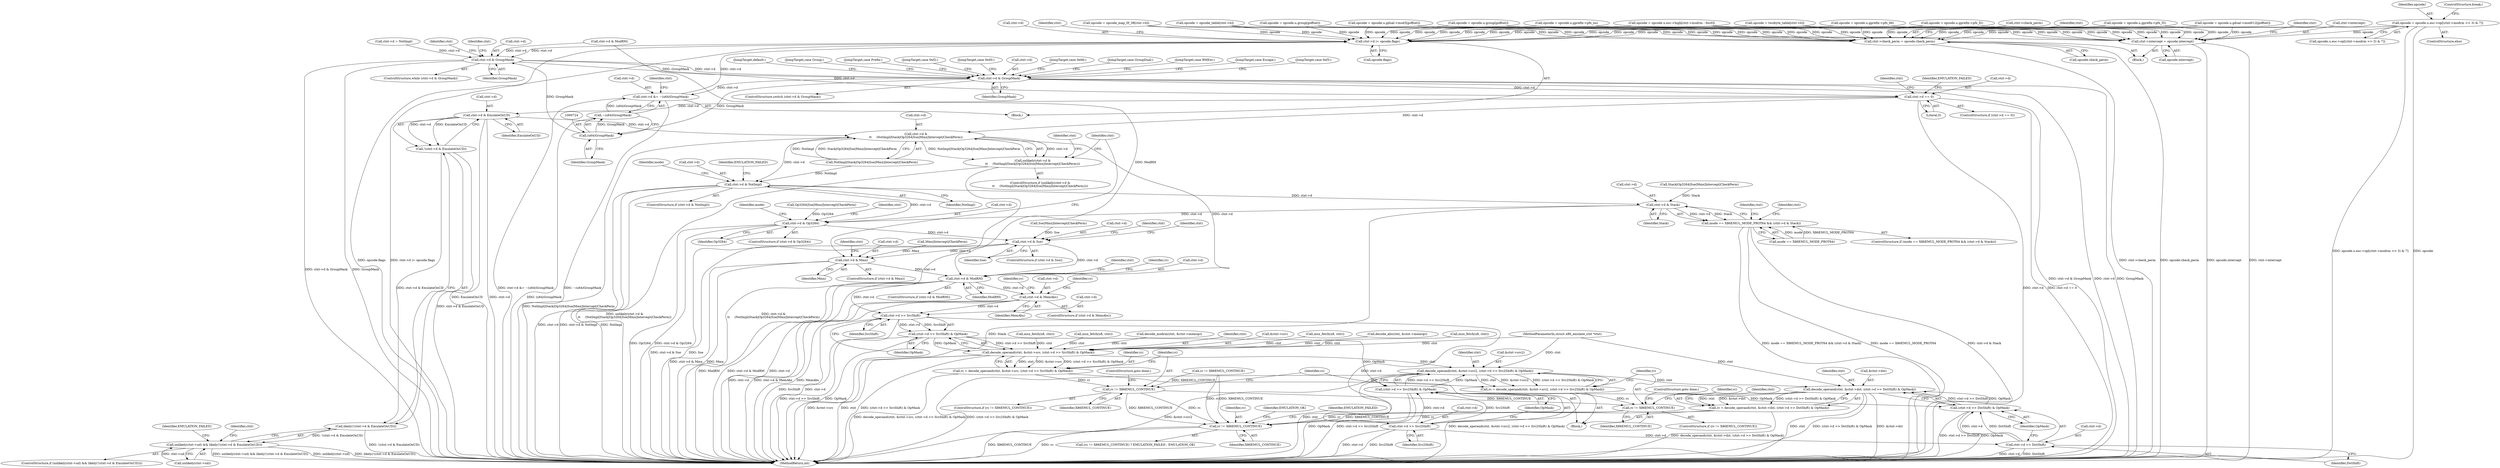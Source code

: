 digraph "0_linux_a430c9166312e1aa3d80bce32374233bdbfeba32@array" {
"1000697" [label="(Call,opcode = opcode.u.esc->op[(ctxt->modrm >> 3) & 7])"];
"1000726" [label="(Call,ctxt->d |= opcode.flags)"];
"1000516" [label="(Call,ctxt->d & GroupMask)"];
"1000523" [label="(Call,ctxt->d & GroupMask)"];
"1000718" [label="(Call,ctxt->d &= ~(u64)GroupMask)"];
"1000723" [label="(Call,(u64)GroupMask)"];
"1000722" [label="(Call,~(u64)GroupMask)"];
"1000734" [label="(Call,ctxt->d == 0)"];
"1000758" [label="(Call,ctxt->d & EmulateOnUD)"];
"1000757" [label="(Call,!(ctxt->d & EmulateOnUD))"];
"1000756" [label="(Call,likely(!(ctxt->d & EmulateOnUD)))"];
"1000751" [label="(Call,unlikely(ctxt->ud) && likely(!(ctxt->d & EmulateOnUD)))"];
"1000767" [label="(Call,ctxt->d &\n\t\t     (NotImpl|Stack|Op3264|Sse|Mmx|Intercept|CheckPerm))"];
"1000766" [label="(Call,unlikely(ctxt->d &\n\t\t     (NotImpl|Stack|Op3264|Sse|Mmx|Intercept|CheckPerm)))"];
"1000800" [label="(Call,ctxt->d & NotImpl)"];
"1000812" [label="(Call,ctxt->d & Stack)"];
"1000808" [label="(Call,mode == X86EMUL_MODE_PROT64 && (ctxt->d & Stack))"];
"1000823" [label="(Call,ctxt->d & Op3264)"];
"1000845" [label="(Call,ctxt->d & Sse)"];
"1000857" [label="(Call,ctxt->d & Mmx)"];
"1000868" [label="(Call,ctxt->d & ModRM)"];
"1000898" [label="(Call,ctxt->d & MemAbs)"];
"1000946" [label="(Call,ctxt->d >> SrcShift)"];
"1000945" [label="(Call,(ctxt->d >> SrcShift) & OpMask)"];
"1000939" [label="(Call,decode_operand(ctxt, &ctxt->src, (ctxt->d >> SrcShift) & OpMask))"];
"1000937" [label="(Call,rc = decode_operand(ctxt, &ctxt->src, (ctxt->d >> SrcShift) & OpMask))"];
"1000953" [label="(Call,rc != X86EMUL_CONTINUE)"];
"1000973" [label="(Call,rc != X86EMUL_CONTINUE)"];
"1001012" [label="(Call,rc != X86EMUL_CONTINUE)"];
"1000959" [label="(Call,decode_operand(ctxt, &ctxt->src2, (ctxt->d >> Src2Shift) & OpMask))"];
"1000957" [label="(Call,rc = decode_operand(ctxt, &ctxt->src2, (ctxt->d >> Src2Shift) & OpMask))"];
"1000979" [label="(Call,decode_operand(ctxt, &ctxt->dst, (ctxt->d >> DstShift) & OpMask))"];
"1000977" [label="(Call,rc = decode_operand(ctxt, &ctxt->dst, (ctxt->d >> DstShift) & OpMask))"];
"1000965" [label="(Call,(ctxt->d >> Src2Shift) & OpMask)"];
"1000985" [label="(Call,(ctxt->d >> DstShift) & OpMask)"];
"1000966" [label="(Call,ctxt->d >> Src2Shift)"];
"1000986" [label="(Call,ctxt->d >> DstShift)"];
"1000785" [label="(Call,ctxt->check_perm = opcode.check_perm)"];
"1000792" [label="(Call,ctxt->intercept = opcode.intercept)"];
"1000641" [label="(Call,opcode = opcode.u.gprefix->pfx_66)"];
"1000465" [label="(Call,ctxt->d & ModRM)"];
"1000939" [label="(Call,decode_operand(ctxt, &ctxt->src, (ctxt->d >> SrcShift) & OpMask))"];
"1000697" [label="(Call,opcode = opcode.u.esc->op[(ctxt->modrm >> 3) & 7])"];
"1000640" [label="(JumpTarget,case 0x66:)"];
"1000767" [label="(Call,ctxt->d &\n\t\t     (NotImpl|Stack|Op3264|Sse|Mmx|Intercept|CheckPerm))"];
"1000810" [label="(Identifier,mode)"];
"1000900" [label="(Identifier,ctxt)"];
"1000549" [label="(JumpTarget,case GroupDual:)"];
"1000902" [label="(Identifier,MemAbs)"];
"1001011" [label="(Call,(rc != X86EMUL_CONTINUE) ? EMULATION_FAILED : EMULATION_OK)"];
"1000845" [label="(Call,ctxt->d & Sse)"];
"1000726" [label="(Call,ctxt->d |= opcode.flags)"];
"1000447" [label="(Call,insn_fetch(u8, ctxt))"];
"1000591" [label="(JumpTarget,case RMExt:)"];
"1000756" [label="(Call,likely(!(ctxt->d & EmulateOnUD)))"];
"1000800" [label="(Call,ctxt->d & NotImpl)"];
"1000812" [label="(Call,ctxt->d & Stack)"];
"1000813" [label="(Call,ctxt->d)"];
"1001014" [label="(Identifier,X86EMUL_CONTINUE)"];
"1000786" [label="(Call,ctxt->check_perm)"];
"1000759" [label="(Call,ctxt->d)"];
"1000875" [label="(Identifier,rc)"];
"1000959" [label="(Call,decode_operand(ctxt, &ctxt->src2, (ctxt->d >> Src2Shift) & OpMask))"];
"1000967" [label="(Call,ctxt->d)"];
"1000785" [label="(Call,ctxt->check_perm = opcode.check_perm)"];
"1000987" [label="(Call,ctxt->d)"];
"1000858" [label="(Call,ctxt->d)"];
"1001017" [label="(MethodReturn,int)"];
"1000861" [label="(Identifier,Mmx)"];
"1000846" [label="(Call,ctxt->d)"];
"1000956" [label="(ControlStructure,goto done;)"];
"1000824" [label="(Call,ctxt->d)"];
"1000831" [label="(Identifier,mode)"];
"1000947" [label="(Call,ctxt->d)"];
"1000794" [label="(Identifier,ctxt)"];
"1000905" [label="(Call,decode_abs(ctxt, &ctxt->memop))"];
"1000978" [label="(Identifier,rc)"];
"1000567" [label="(Call,opcode = opcode.u.gdual->mod3[goffset])"];
"1001016" [label="(Identifier,EMULATION_OK)"];
"1000751" [label="(Call,unlikely(ctxt->ud) && likely(!(ctxt->d & EmulateOnUD)))"];
"1000809" [label="(Call,mode == X86EMUL_MODE_PROT64)"];
"1000719" [label="(Call,ctxt->d)"];
"1000867" [label="(ControlStructure,if (ctxt->d & ModRM))"];
"1000985" [label="(Call,(ctxt->d >> DstShift) & OpMask)"];
"1000277" [label="(Call,insn_fetch(u8, ctxt))"];
"1000696" [label="(ControlStructure,else)"];
"1000722" [label="(Call,~(u64)GroupMask)"];
"1000971" [label="(Identifier,OpMask)"];
"1000789" [label="(Call,opcode.check_perm)"];
"1000808" [label="(Call,mode == X86EMUL_MODE_PROT64 && (ctxt->d & Stack))"];
"1000804" [label="(Identifier,NotImpl)"];
"1000515" [label="(ControlStructure,while (ctxt->d & GroupMask))"];
"1000825" [label="(Identifier,ctxt)"];
"1000938" [label="(Identifier,rc)"];
"1000872" [label="(Identifier,ModRM)"];
"1000579" [label="(Call,opcode = opcode.u.gdual->mod012[goffset])"];
"1000762" [label="(Identifier,EmulateOnUD)"];
"1000975" [label="(Identifier,X86EMUL_CONTINUE)"];
"1000990" [label="(Identifier,DstShift)"];
"1000868" [label="(Call,ctxt->d & ModRM)"];
"1000424" [label="(Call,opcode = twobyte_table[ctxt->b])"];
"1000951" [label="(Identifier,OpMask)"];
"1000952" [label="(ControlStructure,if (rc != X86EMUL_CONTINUE))"];
"1000510" [label="(Call,ctxt->d = NotImpl)"];
"1000699" [label="(Call,opcode.u.esc->op[(ctxt->modrm >> 3) & 7])"];
"1000844" [label="(ControlStructure,if (ctxt->d & Sse))"];
"1000779" [label="(Call,Mmx|Intercept|CheckPerm)"];
"1000750" [label="(ControlStructure,if (unlikely(ctxt->ud) && likely(!(ctxt->d & EmulateOnUD))))"];
"1000516" [label="(Call,ctxt->d & GroupMask)"];
"1000955" [label="(Identifier,X86EMUL_CONTINUE)"];
"1000980" [label="(Identifier,ctxt)"];
"1000520" [label="(Identifier,GroupMask)"];
"1000674" [label="(JumpTarget,case Escape:)"];
"1000787" [label="(Identifier,ctxt)"];
"1001015" [label="(Identifier,EMULATION_FAILED)"];
"1000945" [label="(Call,(ctxt->d >> SrcShift) & OpMask)"];
"1000960" [label="(Identifier,ctxt)"];
"1000801" [label="(Call,ctxt->d)"];
"1001012" [label="(Call,rc != X86EMUL_CONTINUE)"];
"1000991" [label="(Identifier,OpMask)"];
"1000913" [label="(Identifier,rc)"];
"1000652" [label="(Call,opcode = opcode.u.gprefix->pfx_f2)"];
"1000899" [label="(Call,ctxt->d)"];
"1000764" [label="(Identifier,EMULATION_FAILED)"];
"1000450" [label="(Call,opcode = opcode_map_0f_38[ctxt->b])"];
"1000768" [label="(Call,ctxt->d)"];
"1000827" [label="(Identifier,Op3264)"];
"1000730" [label="(Call,opcode.flags)"];
"1000961" [label="(Call,&ctxt->src2)"];
"1000662" [label="(JumpTarget,case 0xf3:)"];
"1000725" [label="(Identifier,GroupMask)"];
"1000757" [label="(Call,!(ctxt->d & EmulateOnUD))"];
"1000823" [label="(Call,ctxt->d & Op3264)"];
"1000792" [label="(Call,ctxt->intercept = opcode.intercept)"];
"1000474" [label="(Call,insn_fetch(u8, ctxt))"];
"1000727" [label="(Call,ctxt->d)"];
"1000802" [label="(Identifier,ctxt)"];
"1000771" [label="(Call,NotImpl|Stack|Op3264|Sse|Mmx|Intercept|CheckPerm)"];
"1000740" [label="(Identifier,EMULATION_FAILED)"];
"1000735" [label="(Call,ctxt->d)"];
"1000723" [label="(Call,(u64)GroupMask)"];
"1000775" [label="(Call,Op3264|Sse|Mmx|Intercept|CheckPerm)"];
"1000994" [label="(Identifier,ctxt)"];
"1000856" [label="(ControlStructure,if (ctxt->d & Mmx))"];
"1000904" [label="(Identifier,rc)"];
"1000957" [label="(Call,rc = decode_operand(ctxt, &ctxt->src2, (ctxt->d >> Src2Shift) & OpMask))"];
"1000539" [label="(Call,opcode = opcode.u.group[goffset])"];
"1000972" [label="(ControlStructure,if (rc != X86EMUL_CONTINUE))"];
"1000698" [label="(Identifier,opcode)"];
"1000870" [label="(Identifier,ctxt)"];
"1000954" [label="(Identifier,rc)"];
"1000793" [label="(Call,ctxt->intercept)"];
"1000966" [label="(Call,ctxt->d >> Src2Shift)"];
"1000977" [label="(Call,rc = decode_operand(ctxt, &ctxt->dst, (ctxt->d >> DstShift) & OpMask))"];
"1000630" [label="(Call,opcode = opcode.u.gprefix->pfx_no)"];
"1000973" [label="(Call,rc != X86EMUL_CONTINUE)"];
"1000421" [label="(Call,insn_fetch(u8, ctxt))"];
"1000898" [label="(Call,ctxt->d & MemAbs)"];
"1000522" [label="(ControlStructure,switch (ctxt->d & GroupMask))"];
"1000715" [label="(JumpTarget,default:)"];
"1000819" [label="(Identifier,ctxt)"];
"1000937" [label="(Call,rc = decode_operand(ctxt, &ctxt->src, (ctxt->d >> SrcShift) & OpMask))"];
"1000718" [label="(Call,ctxt->d &= ~(u64)GroupMask)"];
"1000758" [label="(Call,ctxt->d & EmulateOnUD)"];
"1000766" [label="(Call,unlikely(ctxt->d &\n\t\t     (NotImpl|Stack|Op3264|Sse|Mmx|Intercept|CheckPerm)))"];
"1000974" [label="(Identifier,rc)"];
"1000859" [label="(Identifier,ctxt)"];
"1000849" [label="(Identifier,Sse)"];
"1000796" [label="(Call,opcode.intercept)"];
"1000876" [label="(Call,decode_modrm(ctxt, &ctxt->memop))"];
"1000979" [label="(Call,decode_operand(ctxt, &ctxt->dst, (ctxt->d >> DstShift) & OpMask))"];
"1000852" [label="(Identifier,ctxt)"];
"1000816" [label="(Identifier,Stack)"];
"1000950" [label="(Identifier,SrcShift)"];
"1000529" [label="(JumpTarget,case Group:)"];
"1000965" [label="(Call,(ctxt->d >> Src2Shift) & OpMask)"];
"1000609" [label="(JumpTarget,case Prefix:)"];
"1000912" [label="(Call,rc != X86EMUL_CONTINUE)"];
"1000681" [label="(Call,opcode = opcode.u.esc->high[ctxt->modrm - 0xc0])"];
"1000738" [label="(Literal,0)"];
"1000981" [label="(Call,&ctxt->dst)"];
"1000869" [label="(Call,ctxt->d)"];
"1000736" [label="(Identifier,ctxt)"];
"1000777" [label="(Call,Sse|Mmx|Intercept|CheckPerm)"];
"1000752" [label="(Call,unlikely(ctxt->ud))"];
"1000769" [label="(Identifier,ctxt)"];
"1000784" [label="(Block,)"];
"1000847" [label="(Identifier,ctxt)"];
"1000527" [label="(Identifier,GroupMask)"];
"1000946" [label="(Call,ctxt->d >> SrcShift)"];
"1000857" [label="(Call,ctxt->d & Mmx)"];
"1000807" [label="(ControlStructure,if (mode == X86EMUL_MODE_PROT64 && (ctxt->d & Stack)))"];
"1000958" [label="(Identifier,rc)"];
"1000525" [label="(Identifier,ctxt)"];
"1000517" [label="(Call,ctxt->d)"];
"1000733" [label="(ControlStructure,if (ctxt->d == 0))"];
"1000133" [label="(Block,)"];
"1000864" [label="(Identifier,ctxt)"];
"1000651" [label="(JumpTarget,case 0xf2:)"];
"1000986" [label="(Call,ctxt->d >> DstShift)"];
"1000734" [label="(Call,ctxt->d == 0)"];
"1000629" [label="(JumpTarget,case 0x00:)"];
"1000663" [label="(Call,opcode = opcode.u.gprefix->pfx_f3)"];
"1000728" [label="(Identifier,ctxt)"];
"1000523" [label="(Call,ctxt->d & GroupMask)"];
"1000806" [label="(Identifier,EMULATION_FAILED)"];
"1000940" [label="(Identifier,ctxt)"];
"1000953" [label="(Call,rc != X86EMUL_CONTINUE)"];
"1000398" [label="(Call,opcode = opcode_table[ctxt->b])"];
"1000897" [label="(ControlStructure,if (ctxt->d & MemAbs))"];
"1000743" [label="(Identifier,ctxt)"];
"1000976" [label="(ControlStructure,goto done;)"];
"1000524" [label="(Call,ctxt->d)"];
"1000970" [label="(Identifier,Src2Shift)"];
"1000941" [label="(Call,&ctxt->src)"];
"1000521" [label="(Block,)"];
"1001013" [label="(Identifier,rc)"];
"1000773" [label="(Call,Stack|Op3264|Sse|Mmx|Intercept|CheckPerm)"];
"1000799" [label="(ControlStructure,if (ctxt->d & NotImpl))"];
"1000130" [label="(MethodParameterIn,struct x86_emulate_ctxt *ctxt)"];
"1000599" [label="(Call,opcode = opcode.u.group[goffset])"];
"1000714" [label="(ControlStructure,break;)"];
"1000822" [label="(ControlStructure,if (ctxt->d & Op3264))"];
"1000765" [label="(ControlStructure,if (unlikely(ctxt->d &\n\t\t     (NotImpl|Stack|Op3264|Sse|Mmx|Intercept|CheckPerm))))"];
"1000518" [label="(Identifier,ctxt)"];
"1000697" -> "1000696"  [label="AST: "];
"1000697" -> "1000699"  [label="CFG: "];
"1000698" -> "1000697"  [label="AST: "];
"1000699" -> "1000697"  [label="AST: "];
"1000714" -> "1000697"  [label="CFG: "];
"1000697" -> "1001017"  [label="DDG: opcode.u.esc->op[(ctxt->modrm >> 3) & 7]"];
"1000697" -> "1001017"  [label="DDG: opcode"];
"1000697" -> "1000726"  [label="DDG: opcode"];
"1000697" -> "1000785"  [label="DDG: opcode"];
"1000697" -> "1000792"  [label="DDG: opcode"];
"1000726" -> "1000521"  [label="AST: "];
"1000726" -> "1000730"  [label="CFG: "];
"1000727" -> "1000726"  [label="AST: "];
"1000730" -> "1000726"  [label="AST: "];
"1000518" -> "1000726"  [label="CFG: "];
"1000726" -> "1001017"  [label="DDG: opcode.flags"];
"1000726" -> "1001017"  [label="DDG: ctxt->d |= opcode.flags"];
"1000726" -> "1000516"  [label="DDG: ctxt->d"];
"1000718" -> "1000726"  [label="DDG: ctxt->d"];
"1000539" -> "1000726"  [label="DDG: opcode"];
"1000567" -> "1000726"  [label="DDG: opcode"];
"1000663" -> "1000726"  [label="DDG: opcode"];
"1000630" -> "1000726"  [label="DDG: opcode"];
"1000599" -> "1000726"  [label="DDG: opcode"];
"1000450" -> "1000726"  [label="DDG: opcode"];
"1000641" -> "1000726"  [label="DDG: opcode"];
"1000398" -> "1000726"  [label="DDG: opcode"];
"1000681" -> "1000726"  [label="DDG: opcode"];
"1000579" -> "1000726"  [label="DDG: opcode"];
"1000652" -> "1000726"  [label="DDG: opcode"];
"1000424" -> "1000726"  [label="DDG: opcode"];
"1000516" -> "1000515"  [label="AST: "];
"1000516" -> "1000520"  [label="CFG: "];
"1000517" -> "1000516"  [label="AST: "];
"1000520" -> "1000516"  [label="AST: "];
"1000525" -> "1000516"  [label="CFG: "];
"1000736" -> "1000516"  [label="CFG: "];
"1000516" -> "1001017"  [label="DDG: GroupMask"];
"1000516" -> "1001017"  [label="DDG: ctxt->d & GroupMask"];
"1000510" -> "1000516"  [label="DDG: ctxt->d"];
"1000465" -> "1000516"  [label="DDG: ctxt->d"];
"1000723" -> "1000516"  [label="DDG: GroupMask"];
"1000516" -> "1000523"  [label="DDG: ctxt->d"];
"1000516" -> "1000523"  [label="DDG: GroupMask"];
"1000516" -> "1000734"  [label="DDG: ctxt->d"];
"1000523" -> "1000522"  [label="AST: "];
"1000523" -> "1000527"  [label="CFG: "];
"1000524" -> "1000523"  [label="AST: "];
"1000527" -> "1000523"  [label="AST: "];
"1000529" -> "1000523"  [label="CFG: "];
"1000549" -> "1000523"  [label="CFG: "];
"1000591" -> "1000523"  [label="CFG: "];
"1000609" -> "1000523"  [label="CFG: "];
"1000629" -> "1000523"  [label="CFG: "];
"1000640" -> "1000523"  [label="CFG: "];
"1000651" -> "1000523"  [label="CFG: "];
"1000662" -> "1000523"  [label="CFG: "];
"1000674" -> "1000523"  [label="CFG: "];
"1000715" -> "1000523"  [label="CFG: "];
"1000523" -> "1001017"  [label="DDG: ctxt->d"];
"1000523" -> "1001017"  [label="DDG: GroupMask"];
"1000523" -> "1001017"  [label="DDG: ctxt->d & GroupMask"];
"1000523" -> "1000718"  [label="DDG: ctxt->d"];
"1000523" -> "1000723"  [label="DDG: GroupMask"];
"1000523" -> "1000734"  [label="DDG: ctxt->d"];
"1000718" -> "1000521"  [label="AST: "];
"1000718" -> "1000722"  [label="CFG: "];
"1000719" -> "1000718"  [label="AST: "];
"1000722" -> "1000718"  [label="AST: "];
"1000728" -> "1000718"  [label="CFG: "];
"1000718" -> "1001017"  [label="DDG: ctxt->d &= ~(u64)GroupMask"];
"1000718" -> "1001017"  [label="DDG: ~(u64)GroupMask"];
"1000722" -> "1000718"  [label="DDG: (u64)GroupMask"];
"1000723" -> "1000722"  [label="AST: "];
"1000723" -> "1000725"  [label="CFG: "];
"1000724" -> "1000723"  [label="AST: "];
"1000725" -> "1000723"  [label="AST: "];
"1000722" -> "1000723"  [label="CFG: "];
"1000723" -> "1000722"  [label="DDG: GroupMask"];
"1000722" -> "1001017"  [label="DDG: (u64)GroupMask"];
"1000734" -> "1000733"  [label="AST: "];
"1000734" -> "1000738"  [label="CFG: "];
"1000735" -> "1000734"  [label="AST: "];
"1000738" -> "1000734"  [label="AST: "];
"1000740" -> "1000734"  [label="CFG: "];
"1000743" -> "1000734"  [label="CFG: "];
"1000734" -> "1001017"  [label="DDG: ctxt->d"];
"1000734" -> "1001017"  [label="DDG: ctxt->d == 0"];
"1000734" -> "1000758"  [label="DDG: ctxt->d"];
"1000734" -> "1000767"  [label="DDG: ctxt->d"];
"1000758" -> "1000757"  [label="AST: "];
"1000758" -> "1000762"  [label="CFG: "];
"1000759" -> "1000758"  [label="AST: "];
"1000762" -> "1000758"  [label="AST: "];
"1000757" -> "1000758"  [label="CFG: "];
"1000758" -> "1001017"  [label="DDG: EmulateOnUD"];
"1000758" -> "1001017"  [label="DDG: ctxt->d"];
"1000758" -> "1000757"  [label="DDG: ctxt->d"];
"1000758" -> "1000757"  [label="DDG: EmulateOnUD"];
"1000758" -> "1000767"  [label="DDG: ctxt->d"];
"1000757" -> "1000756"  [label="AST: "];
"1000756" -> "1000757"  [label="CFG: "];
"1000757" -> "1001017"  [label="DDG: ctxt->d & EmulateOnUD"];
"1000757" -> "1000756"  [label="DDG: ctxt->d & EmulateOnUD"];
"1000756" -> "1000751"  [label="AST: "];
"1000751" -> "1000756"  [label="CFG: "];
"1000756" -> "1001017"  [label="DDG: !(ctxt->d & EmulateOnUD)"];
"1000756" -> "1000751"  [label="DDG: !(ctxt->d & EmulateOnUD)"];
"1000751" -> "1000750"  [label="AST: "];
"1000751" -> "1000752"  [label="CFG: "];
"1000752" -> "1000751"  [label="AST: "];
"1000764" -> "1000751"  [label="CFG: "];
"1000769" -> "1000751"  [label="CFG: "];
"1000751" -> "1001017"  [label="DDG: unlikely(ctxt->ud) && likely(!(ctxt->d & EmulateOnUD))"];
"1000751" -> "1001017"  [label="DDG: unlikely(ctxt->ud)"];
"1000751" -> "1001017"  [label="DDG: likely(!(ctxt->d & EmulateOnUD))"];
"1000752" -> "1000751"  [label="DDG: ctxt->ud"];
"1000767" -> "1000766"  [label="AST: "];
"1000767" -> "1000771"  [label="CFG: "];
"1000768" -> "1000767"  [label="AST: "];
"1000771" -> "1000767"  [label="AST: "];
"1000766" -> "1000767"  [label="CFG: "];
"1000767" -> "1001017"  [label="DDG: NotImpl|Stack|Op3264|Sse|Mmx|Intercept|CheckPerm"];
"1000767" -> "1000766"  [label="DDG: ctxt->d"];
"1000767" -> "1000766"  [label="DDG: NotImpl|Stack|Op3264|Sse|Mmx|Intercept|CheckPerm"];
"1000771" -> "1000767"  [label="DDG: NotImpl"];
"1000771" -> "1000767"  [label="DDG: Stack|Op3264|Sse|Mmx|Intercept|CheckPerm"];
"1000767" -> "1000800"  [label="DDG: ctxt->d"];
"1000767" -> "1000868"  [label="DDG: ctxt->d"];
"1000766" -> "1000765"  [label="AST: "];
"1000787" -> "1000766"  [label="CFG: "];
"1000870" -> "1000766"  [label="CFG: "];
"1000766" -> "1001017"  [label="DDG: ctxt->d &\n\t\t     (NotImpl|Stack|Op3264|Sse|Mmx|Intercept|CheckPerm)"];
"1000766" -> "1001017"  [label="DDG: unlikely(ctxt->d &\n\t\t     (NotImpl|Stack|Op3264|Sse|Mmx|Intercept|CheckPerm))"];
"1000800" -> "1000799"  [label="AST: "];
"1000800" -> "1000804"  [label="CFG: "];
"1000801" -> "1000800"  [label="AST: "];
"1000804" -> "1000800"  [label="AST: "];
"1000806" -> "1000800"  [label="CFG: "];
"1000810" -> "1000800"  [label="CFG: "];
"1000800" -> "1001017"  [label="DDG: ctxt->d & NotImpl"];
"1000800" -> "1001017"  [label="DDG: NotImpl"];
"1000800" -> "1001017"  [label="DDG: ctxt->d"];
"1000771" -> "1000800"  [label="DDG: NotImpl"];
"1000800" -> "1000812"  [label="DDG: ctxt->d"];
"1000800" -> "1000823"  [label="DDG: ctxt->d"];
"1000812" -> "1000808"  [label="AST: "];
"1000812" -> "1000816"  [label="CFG: "];
"1000813" -> "1000812"  [label="AST: "];
"1000816" -> "1000812"  [label="AST: "];
"1000808" -> "1000812"  [label="CFG: "];
"1000812" -> "1001017"  [label="DDG: Stack"];
"1000812" -> "1000808"  [label="DDG: ctxt->d"];
"1000812" -> "1000808"  [label="DDG: Stack"];
"1000773" -> "1000812"  [label="DDG: Stack"];
"1000812" -> "1000823"  [label="DDG: ctxt->d"];
"1000808" -> "1000807"  [label="AST: "];
"1000808" -> "1000809"  [label="CFG: "];
"1000809" -> "1000808"  [label="AST: "];
"1000819" -> "1000808"  [label="CFG: "];
"1000825" -> "1000808"  [label="CFG: "];
"1000808" -> "1001017"  [label="DDG: mode == X86EMUL_MODE_PROT64 && (ctxt->d & Stack)"];
"1000808" -> "1001017"  [label="DDG: mode == X86EMUL_MODE_PROT64"];
"1000808" -> "1001017"  [label="DDG: ctxt->d & Stack"];
"1000809" -> "1000808"  [label="DDG: mode"];
"1000809" -> "1000808"  [label="DDG: X86EMUL_MODE_PROT64"];
"1000823" -> "1000822"  [label="AST: "];
"1000823" -> "1000827"  [label="CFG: "];
"1000824" -> "1000823"  [label="AST: "];
"1000827" -> "1000823"  [label="AST: "];
"1000831" -> "1000823"  [label="CFG: "];
"1000847" -> "1000823"  [label="CFG: "];
"1000823" -> "1001017"  [label="DDG: Op3264"];
"1000823" -> "1001017"  [label="DDG: ctxt->d & Op3264"];
"1000775" -> "1000823"  [label="DDG: Op3264"];
"1000823" -> "1000845"  [label="DDG: ctxt->d"];
"1000845" -> "1000844"  [label="AST: "];
"1000845" -> "1000849"  [label="CFG: "];
"1000846" -> "1000845"  [label="AST: "];
"1000849" -> "1000845"  [label="AST: "];
"1000852" -> "1000845"  [label="CFG: "];
"1000859" -> "1000845"  [label="CFG: "];
"1000845" -> "1001017"  [label="DDG: Sse"];
"1000845" -> "1001017"  [label="DDG: ctxt->d & Sse"];
"1000777" -> "1000845"  [label="DDG: Sse"];
"1000845" -> "1000857"  [label="DDG: ctxt->d"];
"1000845" -> "1000868"  [label="DDG: ctxt->d"];
"1000857" -> "1000856"  [label="AST: "];
"1000857" -> "1000861"  [label="CFG: "];
"1000858" -> "1000857"  [label="AST: "];
"1000861" -> "1000857"  [label="AST: "];
"1000864" -> "1000857"  [label="CFG: "];
"1000870" -> "1000857"  [label="CFG: "];
"1000857" -> "1001017"  [label="DDG: ctxt->d & Mmx"];
"1000857" -> "1001017"  [label="DDG: Mmx"];
"1000779" -> "1000857"  [label="DDG: Mmx"];
"1000857" -> "1000868"  [label="DDG: ctxt->d"];
"1000868" -> "1000867"  [label="AST: "];
"1000868" -> "1000872"  [label="CFG: "];
"1000869" -> "1000868"  [label="AST: "];
"1000872" -> "1000868"  [label="AST: "];
"1000875" -> "1000868"  [label="CFG: "];
"1000900" -> "1000868"  [label="CFG: "];
"1000868" -> "1001017"  [label="DDG: ModRM"];
"1000868" -> "1001017"  [label="DDG: ctxt->d & ModRM"];
"1000868" -> "1001017"  [label="DDG: ctxt->d"];
"1000465" -> "1000868"  [label="DDG: ModRM"];
"1000868" -> "1000898"  [label="DDG: ctxt->d"];
"1000868" -> "1000946"  [label="DDG: ctxt->d"];
"1000898" -> "1000897"  [label="AST: "];
"1000898" -> "1000902"  [label="CFG: "];
"1000899" -> "1000898"  [label="AST: "];
"1000902" -> "1000898"  [label="AST: "];
"1000904" -> "1000898"  [label="CFG: "];
"1000913" -> "1000898"  [label="CFG: "];
"1000898" -> "1001017"  [label="DDG: ctxt->d"];
"1000898" -> "1001017"  [label="DDG: ctxt->d & MemAbs"];
"1000898" -> "1001017"  [label="DDG: MemAbs"];
"1000898" -> "1000946"  [label="DDG: ctxt->d"];
"1000946" -> "1000945"  [label="AST: "];
"1000946" -> "1000950"  [label="CFG: "];
"1000947" -> "1000946"  [label="AST: "];
"1000950" -> "1000946"  [label="AST: "];
"1000951" -> "1000946"  [label="CFG: "];
"1000946" -> "1001017"  [label="DDG: SrcShift"];
"1000946" -> "1001017"  [label="DDG: ctxt->d"];
"1000946" -> "1000945"  [label="DDG: ctxt->d"];
"1000946" -> "1000945"  [label="DDG: SrcShift"];
"1000946" -> "1000966"  [label="DDG: ctxt->d"];
"1000945" -> "1000939"  [label="AST: "];
"1000945" -> "1000951"  [label="CFG: "];
"1000951" -> "1000945"  [label="AST: "];
"1000939" -> "1000945"  [label="CFG: "];
"1000945" -> "1001017"  [label="DDG: ctxt->d >> SrcShift"];
"1000945" -> "1001017"  [label="DDG: OpMask"];
"1000945" -> "1000939"  [label="DDG: ctxt->d >> SrcShift"];
"1000945" -> "1000939"  [label="DDG: OpMask"];
"1000945" -> "1000965"  [label="DDG: OpMask"];
"1000939" -> "1000937"  [label="AST: "];
"1000940" -> "1000939"  [label="AST: "];
"1000941" -> "1000939"  [label="AST: "];
"1000937" -> "1000939"  [label="CFG: "];
"1000939" -> "1001017"  [label="DDG: &ctxt->src"];
"1000939" -> "1001017"  [label="DDG: ctxt"];
"1000939" -> "1001017"  [label="DDG: (ctxt->d >> SrcShift) & OpMask"];
"1000939" -> "1000937"  [label="DDG: ctxt"];
"1000939" -> "1000937"  [label="DDG: &ctxt->src"];
"1000939" -> "1000937"  [label="DDG: (ctxt->d >> SrcShift) & OpMask"];
"1000905" -> "1000939"  [label="DDG: ctxt"];
"1000474" -> "1000939"  [label="DDG: ctxt"];
"1000421" -> "1000939"  [label="DDG: ctxt"];
"1000447" -> "1000939"  [label="DDG: ctxt"];
"1000277" -> "1000939"  [label="DDG: ctxt"];
"1000876" -> "1000939"  [label="DDG: ctxt"];
"1000130" -> "1000939"  [label="DDG: ctxt"];
"1000939" -> "1000959"  [label="DDG: ctxt"];
"1000937" -> "1000133"  [label="AST: "];
"1000938" -> "1000937"  [label="AST: "];
"1000954" -> "1000937"  [label="CFG: "];
"1000937" -> "1001017"  [label="DDG: decode_operand(ctxt, &ctxt->src, (ctxt->d >> SrcShift) & OpMask)"];
"1000937" -> "1000953"  [label="DDG: rc"];
"1000953" -> "1000952"  [label="AST: "];
"1000953" -> "1000955"  [label="CFG: "];
"1000954" -> "1000953"  [label="AST: "];
"1000955" -> "1000953"  [label="AST: "];
"1000956" -> "1000953"  [label="CFG: "];
"1000958" -> "1000953"  [label="CFG: "];
"1000912" -> "1000953"  [label="DDG: X86EMUL_CONTINUE"];
"1000953" -> "1000973"  [label="DDG: X86EMUL_CONTINUE"];
"1000953" -> "1001012"  [label="DDG: rc"];
"1000953" -> "1001012"  [label="DDG: X86EMUL_CONTINUE"];
"1000973" -> "1000972"  [label="AST: "];
"1000973" -> "1000975"  [label="CFG: "];
"1000974" -> "1000973"  [label="AST: "];
"1000975" -> "1000973"  [label="AST: "];
"1000976" -> "1000973"  [label="CFG: "];
"1000978" -> "1000973"  [label="CFG: "];
"1000957" -> "1000973"  [label="DDG: rc"];
"1000973" -> "1001012"  [label="DDG: rc"];
"1000973" -> "1001012"  [label="DDG: X86EMUL_CONTINUE"];
"1001012" -> "1001011"  [label="AST: "];
"1001012" -> "1001014"  [label="CFG: "];
"1001013" -> "1001012"  [label="AST: "];
"1001014" -> "1001012"  [label="AST: "];
"1001015" -> "1001012"  [label="CFG: "];
"1001016" -> "1001012"  [label="CFG: "];
"1001012" -> "1001017"  [label="DDG: rc"];
"1001012" -> "1001017"  [label="DDG: X86EMUL_CONTINUE"];
"1000912" -> "1001012"  [label="DDG: rc"];
"1000912" -> "1001012"  [label="DDG: X86EMUL_CONTINUE"];
"1000977" -> "1001012"  [label="DDG: rc"];
"1000959" -> "1000957"  [label="AST: "];
"1000959" -> "1000965"  [label="CFG: "];
"1000960" -> "1000959"  [label="AST: "];
"1000961" -> "1000959"  [label="AST: "];
"1000965" -> "1000959"  [label="AST: "];
"1000957" -> "1000959"  [label="CFG: "];
"1000959" -> "1001017"  [label="DDG: (ctxt->d >> Src2Shift) & OpMask"];
"1000959" -> "1001017"  [label="DDG: &ctxt->src2"];
"1000959" -> "1001017"  [label="DDG: ctxt"];
"1000959" -> "1000957"  [label="DDG: ctxt"];
"1000959" -> "1000957"  [label="DDG: &ctxt->src2"];
"1000959" -> "1000957"  [label="DDG: (ctxt->d >> Src2Shift) & OpMask"];
"1000130" -> "1000959"  [label="DDG: ctxt"];
"1000965" -> "1000959"  [label="DDG: ctxt->d >> Src2Shift"];
"1000965" -> "1000959"  [label="DDG: OpMask"];
"1000959" -> "1000979"  [label="DDG: ctxt"];
"1000957" -> "1000133"  [label="AST: "];
"1000958" -> "1000957"  [label="AST: "];
"1000974" -> "1000957"  [label="CFG: "];
"1000957" -> "1001017"  [label="DDG: decode_operand(ctxt, &ctxt->src2, (ctxt->d >> Src2Shift) & OpMask)"];
"1000979" -> "1000977"  [label="AST: "];
"1000979" -> "1000985"  [label="CFG: "];
"1000980" -> "1000979"  [label="AST: "];
"1000981" -> "1000979"  [label="AST: "];
"1000985" -> "1000979"  [label="AST: "];
"1000977" -> "1000979"  [label="CFG: "];
"1000979" -> "1001017"  [label="DDG: &ctxt->dst"];
"1000979" -> "1001017"  [label="DDG: ctxt"];
"1000979" -> "1001017"  [label="DDG: (ctxt->d >> DstShift) & OpMask"];
"1000979" -> "1000977"  [label="DDG: ctxt"];
"1000979" -> "1000977"  [label="DDG: &ctxt->dst"];
"1000979" -> "1000977"  [label="DDG: (ctxt->d >> DstShift) & OpMask"];
"1000130" -> "1000979"  [label="DDG: ctxt"];
"1000985" -> "1000979"  [label="DDG: ctxt->d >> DstShift"];
"1000985" -> "1000979"  [label="DDG: OpMask"];
"1000977" -> "1000133"  [label="AST: "];
"1000978" -> "1000977"  [label="AST: "];
"1000994" -> "1000977"  [label="CFG: "];
"1000977" -> "1001017"  [label="DDG: decode_operand(ctxt, &ctxt->dst, (ctxt->d >> DstShift) & OpMask)"];
"1000965" -> "1000971"  [label="CFG: "];
"1000966" -> "1000965"  [label="AST: "];
"1000971" -> "1000965"  [label="AST: "];
"1000965" -> "1001017"  [label="DDG: OpMask"];
"1000965" -> "1001017"  [label="DDG: ctxt->d >> Src2Shift"];
"1000966" -> "1000965"  [label="DDG: ctxt->d"];
"1000966" -> "1000965"  [label="DDG: Src2Shift"];
"1000965" -> "1000985"  [label="DDG: OpMask"];
"1000985" -> "1000991"  [label="CFG: "];
"1000986" -> "1000985"  [label="AST: "];
"1000991" -> "1000985"  [label="AST: "];
"1000985" -> "1001017"  [label="DDG: OpMask"];
"1000985" -> "1001017"  [label="DDG: ctxt->d >> DstShift"];
"1000986" -> "1000985"  [label="DDG: ctxt->d"];
"1000986" -> "1000985"  [label="DDG: DstShift"];
"1000966" -> "1000970"  [label="CFG: "];
"1000967" -> "1000966"  [label="AST: "];
"1000970" -> "1000966"  [label="AST: "];
"1000971" -> "1000966"  [label="CFG: "];
"1000966" -> "1001017"  [label="DDG: ctxt->d"];
"1000966" -> "1001017"  [label="DDG: Src2Shift"];
"1000966" -> "1000986"  [label="DDG: ctxt->d"];
"1000986" -> "1000990"  [label="CFG: "];
"1000987" -> "1000986"  [label="AST: "];
"1000990" -> "1000986"  [label="AST: "];
"1000991" -> "1000986"  [label="CFG: "];
"1000986" -> "1001017"  [label="DDG: ctxt->d"];
"1000986" -> "1001017"  [label="DDG: DstShift"];
"1000785" -> "1000784"  [label="AST: "];
"1000785" -> "1000789"  [label="CFG: "];
"1000786" -> "1000785"  [label="AST: "];
"1000789" -> "1000785"  [label="AST: "];
"1000794" -> "1000785"  [label="CFG: "];
"1000785" -> "1001017"  [label="DDG: opcode.check_perm"];
"1000785" -> "1001017"  [label="DDG: ctxt->check_perm"];
"1000539" -> "1000785"  [label="DDG: opcode"];
"1000567" -> "1000785"  [label="DDG: opcode"];
"1000663" -> "1000785"  [label="DDG: opcode"];
"1000630" -> "1000785"  [label="DDG: opcode"];
"1000599" -> "1000785"  [label="DDG: opcode"];
"1000450" -> "1000785"  [label="DDG: opcode"];
"1000641" -> "1000785"  [label="DDG: opcode"];
"1000398" -> "1000785"  [label="DDG: opcode"];
"1000681" -> "1000785"  [label="DDG: opcode"];
"1000579" -> "1000785"  [label="DDG: opcode"];
"1000652" -> "1000785"  [label="DDG: opcode"];
"1000424" -> "1000785"  [label="DDG: opcode"];
"1000792" -> "1000784"  [label="AST: "];
"1000792" -> "1000796"  [label="CFG: "];
"1000793" -> "1000792"  [label="AST: "];
"1000796" -> "1000792"  [label="AST: "];
"1000802" -> "1000792"  [label="CFG: "];
"1000792" -> "1001017"  [label="DDG: opcode.intercept"];
"1000792" -> "1001017"  [label="DDG: ctxt->intercept"];
"1000539" -> "1000792"  [label="DDG: opcode"];
"1000567" -> "1000792"  [label="DDG: opcode"];
"1000663" -> "1000792"  [label="DDG: opcode"];
"1000630" -> "1000792"  [label="DDG: opcode"];
"1000599" -> "1000792"  [label="DDG: opcode"];
"1000450" -> "1000792"  [label="DDG: opcode"];
"1000641" -> "1000792"  [label="DDG: opcode"];
"1000398" -> "1000792"  [label="DDG: opcode"];
"1000681" -> "1000792"  [label="DDG: opcode"];
"1000579" -> "1000792"  [label="DDG: opcode"];
"1000652" -> "1000792"  [label="DDG: opcode"];
"1000424" -> "1000792"  [label="DDG: opcode"];
}
